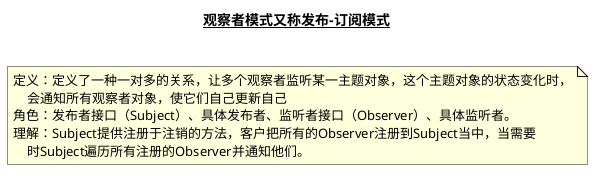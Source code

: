 @startuml
title __**观察者模式又称发布-订阅模式**__\n

note as N1
定义：定义了一种一对多的关系，让多个观察者监听某一主题对象，这个主题对象的状态变化时，
    会通知所有观察者对象，使它们自己更新自己
角色：发布者接口（Subject）、具体发布者、监听者接口（Observer）、具体监听者。
理解：Subject提供注册于注销的方法，客户把所有的Observer注册到Subject当中，当需要
    时Subject遍历所有注册的Observer并通知他们。
end note

newpage

class Subject {
- List<Observer> observers;
+ attachObserver()
+ dttachObserver()
+ notify() {observer.update()}
}
class Observer {
+  update()
}
class ConcreteSubject {
+ subjectState
+ getState()
+ setState()
}

class ConcreteObserver {
+ observerState
+  update()
}

ConcreteSubject -up-|> Subject
ConcreteObserver -up-|> Observer
ConcreteSubject <-left- ConcreteObserver

@enduml